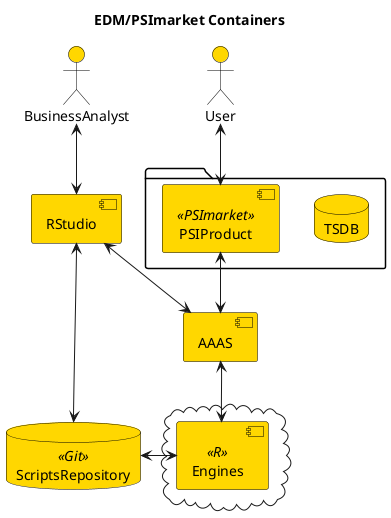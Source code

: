 @startuml
skinparam componentStyle uml2

title EDM/PSImarket Containers

actor User
actor BusinessAnalyst as BA
package {
    database TSDB as tsdb
    component PSIProduct as PSI <<PSImarket>>
}
component RStudio as rstdio
database ScriptsRepository as scripts <<Git>>
component AAAS as 3as
cloud {
    component Engines as engine <<R>>
}

' Answers:
' * Data (TS) is provided by PSImarket and passed through 3AS to R
' * Communication is done synchronously with method calls - tight integration
' * Scripts are available for both, RStudio and R through Git repository
' * Use case from Rstudio works exaclty the same way as Use case from product

User <--> PSI
BA <--> rstdio
rstdio <--> scripts
PSI <--> 3as
rstdio <--> 3as
3as <--> engine
engine <-right-> scripts

skinparam actor {
  BorderColor black
  BackgroundColor gold
  ArrowColor black
}
skinparam component {
  BorderColor black
  BackgroundColor gold
  ArrowColor black
}
skinparam database {
  BorderColor black
  BackgroundColor gold
  ArrowColor black
}
@enduml
